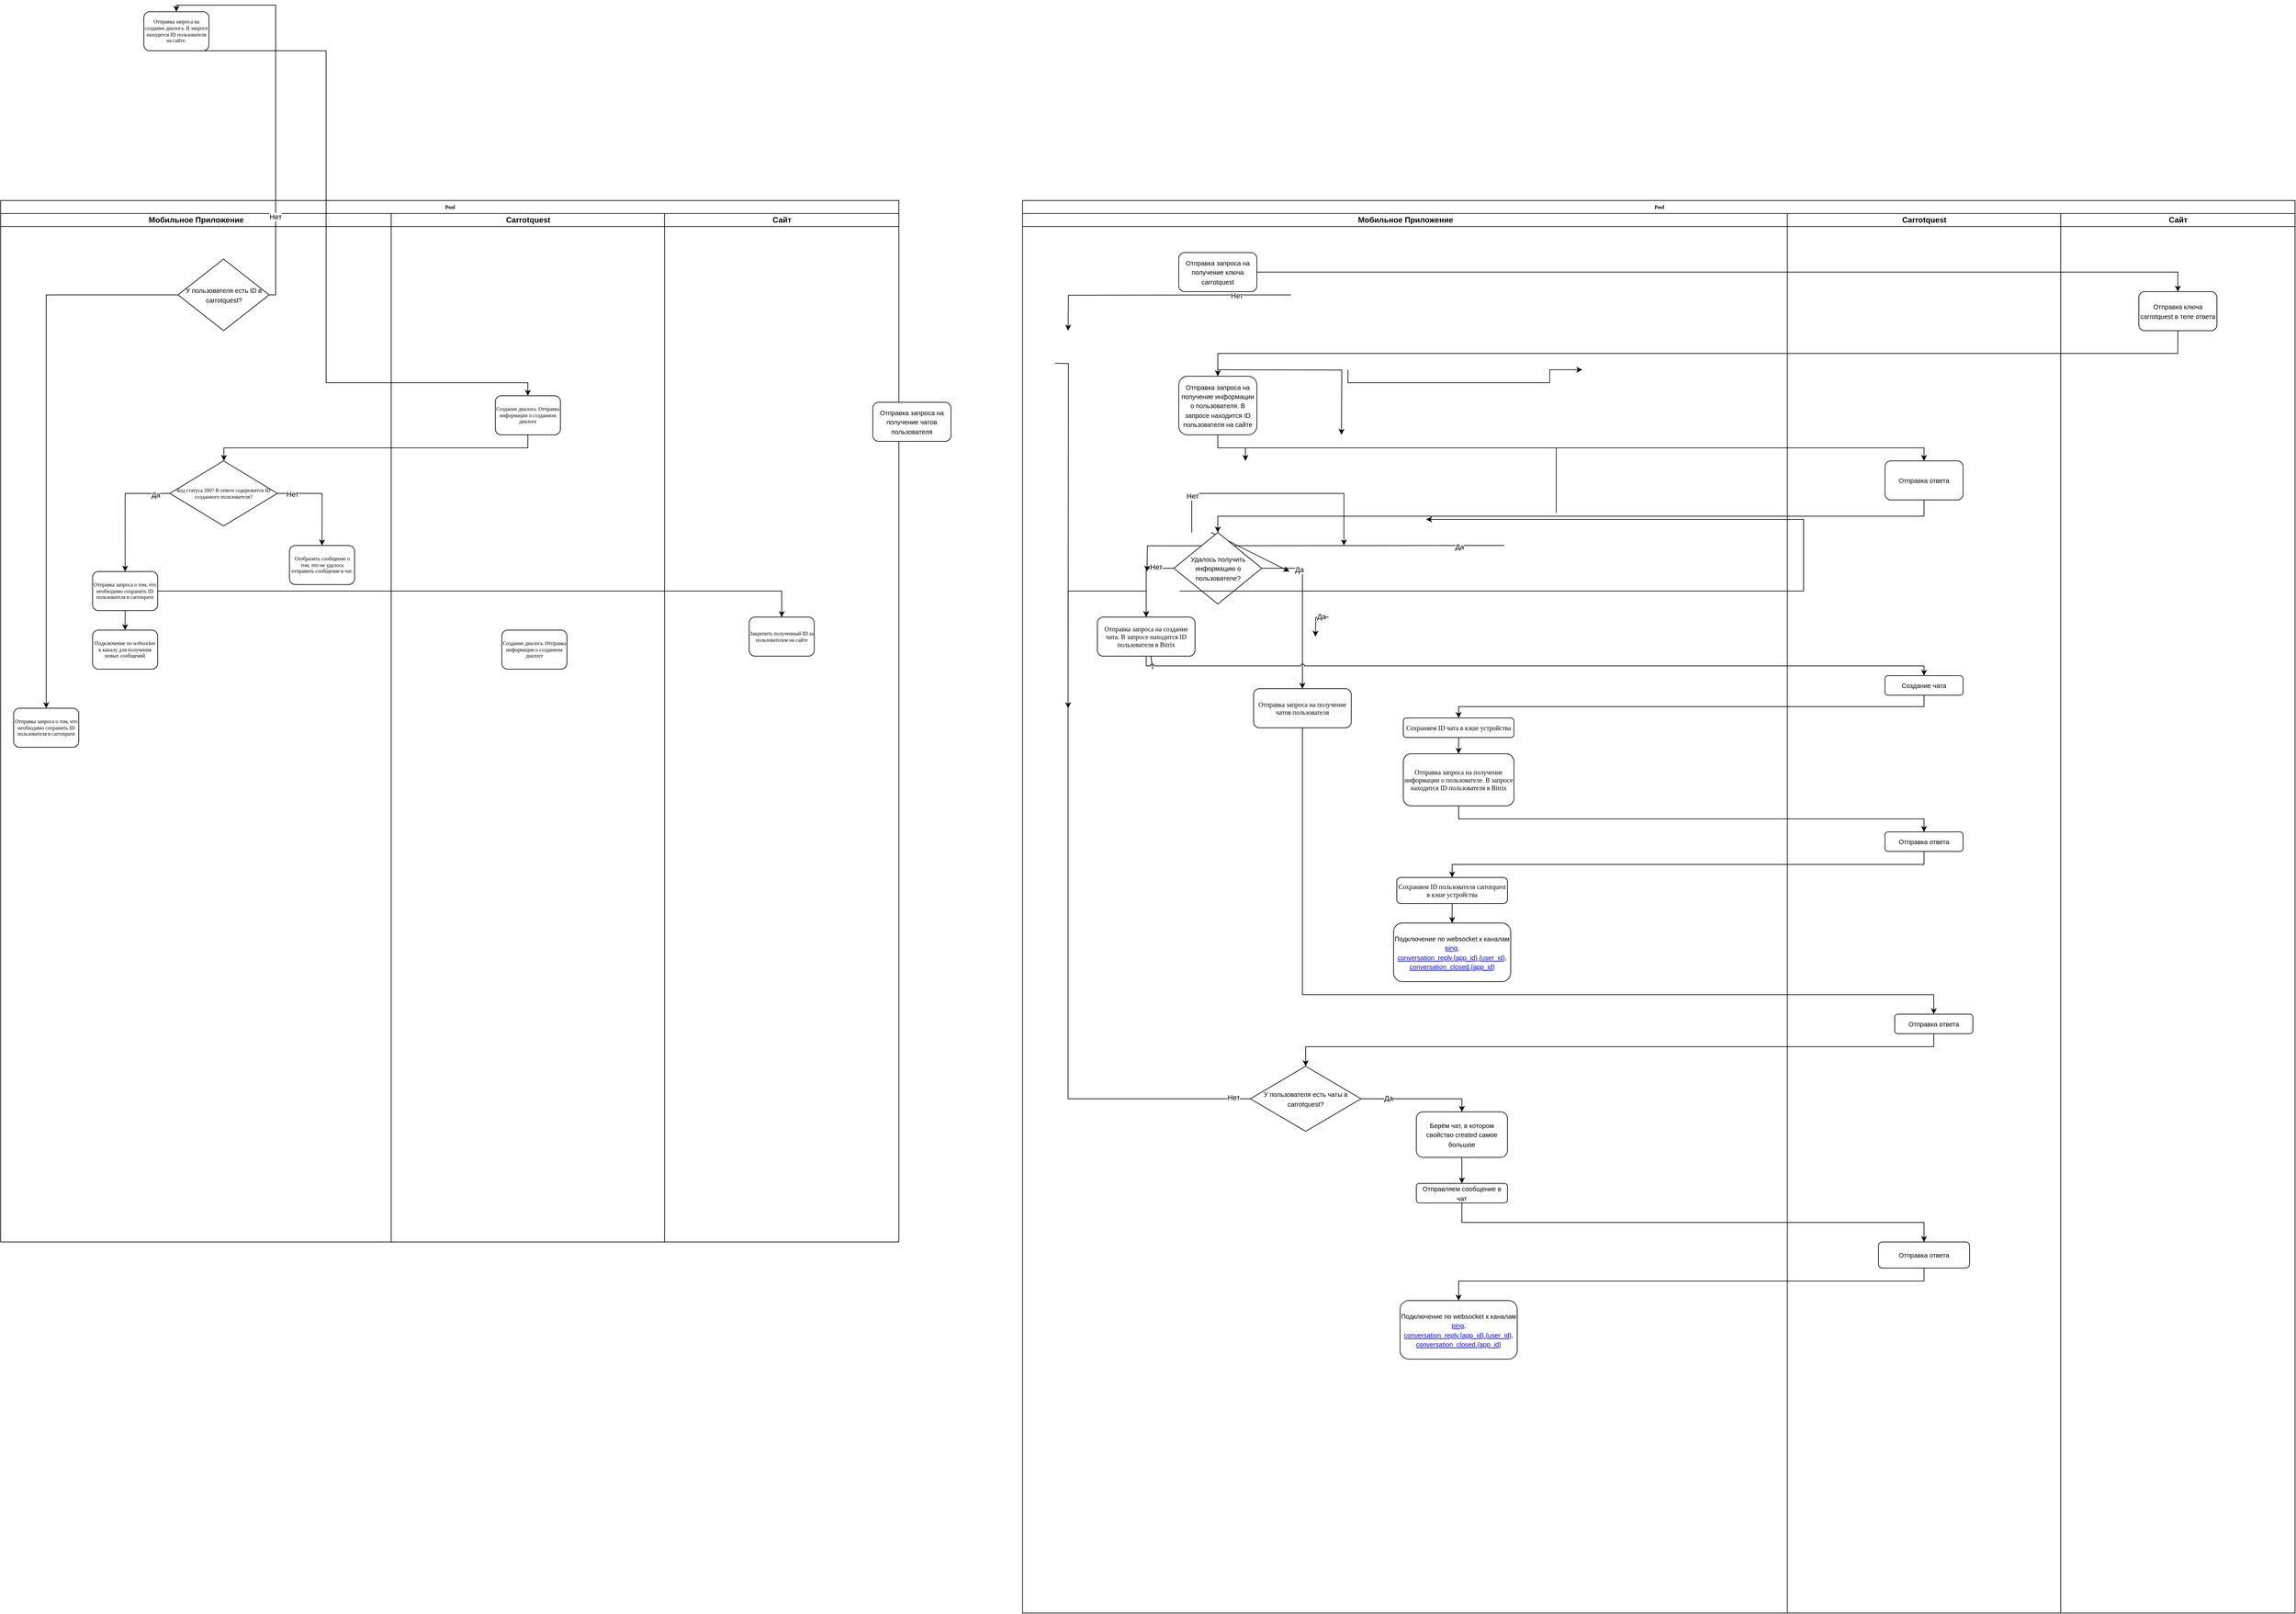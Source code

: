 <mxfile version="23.1.2" type="github">
  <diagram name="Page-1" id="74e2e168-ea6b-b213-b513-2b3c1d86103e">
    <mxGraphModel dx="1509" dy="1683" grid="1" gridSize="10" guides="1" tooltips="1" connect="1" arrows="1" fold="1" page="1" pageScale="1" pageWidth="1100" pageHeight="850" background="none" math="0" shadow="0">
      <root>
        <mxCell id="0" />
        <mxCell id="1" parent="0" />
        <mxCell id="77e6c97f196da883-1" value="Pool" style="swimlane;html=1;childLayout=stackLayout;startSize=20;rounded=0;shadow=0;labelBackgroundColor=none;strokeWidth=1;fontFamily=Verdana;fontSize=8;align=center;" parent="1" vertex="1">
          <mxGeometry x="70" y="40" width="1380" height="1600" as="geometry" />
        </mxCell>
        <mxCell id="77e6c97f196da883-2" value="Мобильное Приложение" style="swimlane;html=1;startSize=20;" parent="77e6c97f196da883-1" vertex="1">
          <mxGeometry y="20" width="600" height="1580" as="geometry" />
        </mxCell>
        <mxCell id="NRH0jWtVndr9vISsza53-18" value="Код статуса 200? В ответе содережится ID созданного пользователя?" style="rhombus;whiteSpace=wrap;html=1;rounded=0;shadow=0;labelBackgroundColor=none;strokeWidth=1;fontFamily=Verdana;fontSize=8;align=center;" vertex="1" parent="77e6c97f196da883-2">
          <mxGeometry x="260" y="380" width="165" height="100" as="geometry" />
        </mxCell>
        <mxCell id="NRH0jWtVndr9vISsza53-17" value="Отобразить сообщение о том, что не удалось отправить сообщение в чат." style="rounded=1;whiteSpace=wrap;html=1;shadow=0;labelBackgroundColor=none;strokeWidth=1;fontFamily=Verdana;fontSize=8;align=center;" vertex="1" parent="77e6c97f196da883-2">
          <mxGeometry x="443.75" y="510" width="100" height="60" as="geometry" />
        </mxCell>
        <mxCell id="NRH0jWtVndr9vISsza53-8" value="" style="endArrow=classic;html=1;rounded=0;entryX=0.5;entryY=0;entryDx=0;entryDy=0;edgeStyle=orthogonalEdgeStyle;exitX=1;exitY=0.5;exitDx=0;exitDy=0;" edge="1" parent="77e6c97f196da883-2" source="NRH0jWtVndr9vISsza53-18" target="NRH0jWtVndr9vISsza53-17">
          <mxGeometry width="50" height="50" relative="1" as="geometry">
            <mxPoint x="260" y="490" as="sourcePoint" />
            <mxPoint x="70" y="460" as="targetPoint" />
            <Array as="points">
              <mxPoint x="494" y="430" />
            </Array>
          </mxGeometry>
        </mxCell>
        <mxCell id="NRH0jWtVndr9vISsza53-20" value="Нет" style="edgeLabel;html=1;align=center;verticalAlign=middle;resizable=0;points=[];" vertex="1" connectable="0" parent="NRH0jWtVndr9vISsza53-8">
          <mxGeometry x="-0.697" y="-1" relative="1" as="geometry">
            <mxPoint as="offset" />
          </mxGeometry>
        </mxCell>
        <mxCell id="NRH0jWtVndr9vISsza53-32" value="Отправка запроса о том, что необходимо сохранить ID пользователя в carrotquest" style="rounded=1;whiteSpace=wrap;html=1;shadow=0;labelBackgroundColor=none;strokeWidth=1;fontFamily=Verdana;fontSize=8;align=center;" vertex="1" parent="77e6c97f196da883-2">
          <mxGeometry x="141.25" y="550" width="100" height="60" as="geometry" />
        </mxCell>
        <mxCell id="NRH0jWtVndr9vISsza53-24" value="" style="endArrow=classic;html=1;rounded=0;exitX=0;exitY=0.5;exitDx=0;exitDy=0;entryX=0.5;entryY=0;entryDx=0;entryDy=0;edgeStyle=orthogonalEdgeStyle;" edge="1" parent="77e6c97f196da883-2" source="NRH0jWtVndr9vISsza53-18" target="NRH0jWtVndr9vISsza53-32">
          <mxGeometry width="50" height="50" relative="1" as="geometry">
            <mxPoint x="740" y="510" as="sourcePoint" />
            <mxPoint x="790" y="460" as="targetPoint" />
          </mxGeometry>
        </mxCell>
        <mxCell id="NRH0jWtVndr9vISsza53-25" value="Да" style="edgeLabel;html=1;align=center;verticalAlign=middle;resizable=0;points=[];" vertex="1" connectable="0" parent="NRH0jWtVndr9vISsza53-24">
          <mxGeometry x="-0.764" y="2" relative="1" as="geometry">
            <mxPoint as="offset" />
          </mxGeometry>
        </mxCell>
        <mxCell id="NRH0jWtVndr9vISsza53-35" value="Подключение по websocket к каналу для получения новых сообщений" style="rounded=1;whiteSpace=wrap;html=1;shadow=0;labelBackgroundColor=none;strokeWidth=1;fontFamily=Verdana;fontSize=8;align=center;" vertex="1" parent="77e6c97f196da883-2">
          <mxGeometry x="141.25" y="640" width="100" height="60" as="geometry" />
        </mxCell>
        <mxCell id="NRH0jWtVndr9vISsza53-36" value="" style="endArrow=classic;html=1;rounded=0;exitX=0.5;exitY=1;exitDx=0;exitDy=0;entryX=0.5;entryY=0;entryDx=0;entryDy=0;" edge="1" parent="77e6c97f196da883-2" source="NRH0jWtVndr9vISsza53-32" target="NRH0jWtVndr9vISsza53-35">
          <mxGeometry width="50" height="50" relative="1" as="geometry">
            <mxPoint x="200" y="700" as="sourcePoint" />
            <mxPoint x="250" y="650" as="targetPoint" />
          </mxGeometry>
        </mxCell>
        <mxCell id="NRH0jWtVndr9vISsza53-38" value="&lt;font style=&quot;font-size: 10px;&quot;&gt;У пользователя есть ID в carrotquest?&lt;/font&gt;" style="rhombus;whiteSpace=wrap;html=1;" vertex="1" parent="77e6c97f196da883-2">
          <mxGeometry x="272.5" y="70" width="140" height="110" as="geometry" />
        </mxCell>
        <mxCell id="NRH0jWtVndr9vISsza53-41" value="Отправка запроса о том, что необходимо сохранить ID пользователя в carrotquest" style="rounded=1;whiteSpace=wrap;html=1;shadow=0;labelBackgroundColor=none;strokeWidth=1;fontFamily=Verdana;fontSize=8;align=center;" vertex="1" parent="77e6c97f196da883-2">
          <mxGeometry x="20" y="760" width="100" height="60" as="geometry" />
        </mxCell>
        <mxCell id="NRH0jWtVndr9vISsza53-42" value="" style="endArrow=classic;html=1;rounded=0;exitX=0;exitY=0.5;exitDx=0;exitDy=0;entryX=0.5;entryY=0;entryDx=0;entryDy=0;edgeStyle=orthogonalEdgeStyle;" edge="1" parent="77e6c97f196da883-2" source="NRH0jWtVndr9vISsza53-38" target="NRH0jWtVndr9vISsza53-41">
          <mxGeometry width="50" height="50" relative="1" as="geometry">
            <mxPoint x="50" y="230" as="sourcePoint" />
            <mxPoint x="100" y="180" as="targetPoint" />
          </mxGeometry>
        </mxCell>
        <mxCell id="NRH0jWtVndr9vISsza53-19" value="" style="endArrow=classic;html=1;rounded=0;exitX=0.5;exitY=1;exitDx=0;exitDy=0;entryX=0.5;entryY=0;entryDx=0;entryDy=0;edgeStyle=orthogonalEdgeStyle;" edge="1" parent="77e6c97f196da883-1" source="77e6c97f196da883-12" target="NRH0jWtVndr9vISsza53-18">
          <mxGeometry width="50" height="50" relative="1" as="geometry">
            <mxPoint x="820" y="480" as="sourcePoint" />
            <mxPoint x="870" y="430" as="targetPoint" />
            <Array as="points">
              <mxPoint x="810" y="380" />
              <mxPoint x="343" y="380" />
              <mxPoint x="343" y="400" />
            </Array>
          </mxGeometry>
        </mxCell>
        <mxCell id="77e6c97f196da883-4" value="Carrotquest" style="swimlane;html=1;startSize=20;" parent="77e6c97f196da883-1" vertex="1">
          <mxGeometry x="600" y="20" width="420" height="1580" as="geometry" />
        </mxCell>
        <mxCell id="77e6c97f196da883-12" value="Создание диалога. Отправка информации о созданном диалоге" style="rounded=1;whiteSpace=wrap;html=1;shadow=0;labelBackgroundColor=none;strokeWidth=1;fontFamily=Verdana;fontSize=8;align=center;" parent="77e6c97f196da883-4" vertex="1">
          <mxGeometry x="160" y="280" width="100" height="60" as="geometry" />
        </mxCell>
        <mxCell id="NRH0jWtVndr9vISsza53-37" value="Создание диалога. Отправка информации о созданном диалоге" style="rounded=1;whiteSpace=wrap;html=1;shadow=0;labelBackgroundColor=none;strokeWidth=1;fontFamily=Verdana;fontSize=8;align=center;" vertex="1" parent="77e6c97f196da883-4">
          <mxGeometry x="170" y="640" width="100" height="60" as="geometry" />
        </mxCell>
        <mxCell id="NRH0jWtVndr9vISsza53-34" value="" style="endArrow=classic;html=1;rounded=0;exitX=1;exitY=0.5;exitDx=0;exitDy=0;entryX=0.5;entryY=0;entryDx=0;entryDy=0;edgeStyle=orthogonalEdgeStyle;" edge="1" parent="77e6c97f196da883-1" source="NRH0jWtVndr9vISsza53-32" target="NRH0jWtVndr9vISsza53-23">
          <mxGeometry width="50" height="50" relative="1" as="geometry">
            <mxPoint x="570" y="540" as="sourcePoint" />
            <mxPoint x="620" y="490" as="targetPoint" />
            <Array as="points">
              <mxPoint x="1200" y="600" />
            </Array>
          </mxGeometry>
        </mxCell>
        <mxCell id="77e6c97f196da883-3" value="Сайт" style="swimlane;html=1;startSize=20;" parent="77e6c97f196da883-1" vertex="1">
          <mxGeometry x="1020" y="20" width="360" height="1580" as="geometry" />
        </mxCell>
        <mxCell id="NRH0jWtVndr9vISsza53-23" value="Закрепить полученный ID за пользователем на сайте" style="rounded=1;whiteSpace=wrap;html=1;shadow=0;labelBackgroundColor=none;strokeWidth=1;fontFamily=Verdana;fontSize=8;align=center;" vertex="1" parent="77e6c97f196da883-3">
          <mxGeometry x="130" y="620" width="100" height="60" as="geometry" />
        </mxCell>
        <mxCell id="NRH0jWtVndr9vISsza53-43" value="Pool" style="swimlane;html=1;childLayout=stackLayout;startSize=20;rounded=0;shadow=0;labelBackgroundColor=none;strokeWidth=1;fontFamily=Verdana;fontSize=8;align=center;" vertex="1" parent="1">
          <mxGeometry x="1640" y="40" width="1955" height="2170" as="geometry" />
        </mxCell>
        <mxCell id="NRH0jWtVndr9vISsza53-60" value="" style="endArrow=classic;html=1;rounded=0;exitX=0.5;exitY=1;exitDx=0;exitDy=0;entryX=0.5;entryY=0;entryDx=0;entryDy=0;edgeStyle=orthogonalEdgeStyle;" edge="1" parent="NRH0jWtVndr9vISsza53-43" target="NRH0jWtVndr9vISsza53-63">
          <mxGeometry width="50" height="50" relative="1" as="geometry">
            <mxPoint x="500" y="260" as="sourcePoint" />
            <mxPoint x="860" y="260" as="targetPoint" />
            <Array as="points">
              <mxPoint x="500" y="280" />
              <mxPoint x="810" y="280" />
            </Array>
          </mxGeometry>
        </mxCell>
        <mxCell id="NRH0jWtVndr9vISsza53-61" value="" style="endArrow=classic;html=1;rounded=0;exitX=0.5;exitY=1;exitDx=0;exitDy=0;entryX=0.5;entryY=0;entryDx=0;entryDy=0;edgeStyle=orthogonalEdgeStyle;" edge="1" parent="NRH0jWtVndr9vISsza53-43" source="NRH0jWtVndr9vISsza53-63">
          <mxGeometry width="50" height="50" relative="1" as="geometry">
            <mxPoint x="820" y="480" as="sourcePoint" />
            <mxPoint x="342.5" y="400" as="targetPoint" />
            <Array as="points">
              <mxPoint x="810" y="380" />
              <mxPoint x="343" y="380" />
              <mxPoint x="343" y="400" />
            </Array>
          </mxGeometry>
        </mxCell>
        <mxCell id="NRH0jWtVndr9vISsza53-44" value="Мобильное Приложение" style="swimlane;html=1;startSize=20;" vertex="1" parent="NRH0jWtVndr9vISsza53-43">
          <mxGeometry y="20" width="1175" height="2150" as="geometry" />
        </mxCell>
        <mxCell id="NRH0jWtVndr9vISsza53-47" value="" style="endArrow=classic;html=1;rounded=0;entryX=0.5;entryY=0;entryDx=0;entryDy=0;edgeStyle=orthogonalEdgeStyle;exitX=1;exitY=0.5;exitDx=0;exitDy=0;" edge="1" parent="NRH0jWtVndr9vISsza53-44" source="NRH0jWtVndr9vISsza53-45">
          <mxGeometry width="50" height="50" relative="1" as="geometry">
            <mxPoint x="260" y="490" as="sourcePoint" />
            <mxPoint x="493.75" y="510" as="targetPoint" />
            <Array as="points">
              <mxPoint x="494" y="430" />
            </Array>
          </mxGeometry>
        </mxCell>
        <mxCell id="NRH0jWtVndr9vISsza53-48" value="Нет" style="edgeLabel;html=1;align=center;verticalAlign=middle;resizable=0;points=[];" vertex="1" connectable="0" parent="NRH0jWtVndr9vISsza53-47">
          <mxGeometry x="-0.697" y="-1" relative="1" as="geometry">
            <mxPoint as="offset" />
          </mxGeometry>
        </mxCell>
        <mxCell id="NRH0jWtVndr9vISsza53-50" value="" style="endArrow=classic;html=1;rounded=0;exitX=0;exitY=0.5;exitDx=0;exitDy=0;entryX=0.5;entryY=0;entryDx=0;entryDy=0;edgeStyle=orthogonalEdgeStyle;" edge="1" parent="NRH0jWtVndr9vISsza53-44" source="NRH0jWtVndr9vISsza53-45">
          <mxGeometry width="50" height="50" relative="1" as="geometry">
            <mxPoint x="740" y="510" as="sourcePoint" />
            <mxPoint x="191.25" y="550" as="targetPoint" />
          </mxGeometry>
        </mxCell>
        <mxCell id="NRH0jWtVndr9vISsza53-51" value="Да" style="edgeLabel;html=1;align=center;verticalAlign=middle;resizable=0;points=[];" vertex="1" connectable="0" parent="NRH0jWtVndr9vISsza53-50">
          <mxGeometry x="-0.764" y="2" relative="1" as="geometry">
            <mxPoint as="offset" />
          </mxGeometry>
        </mxCell>
        <mxCell id="NRH0jWtVndr9vISsza53-53" value="" style="endArrow=classic;html=1;rounded=0;exitX=0.5;exitY=1;exitDx=0;exitDy=0;entryX=0.5;entryY=0;entryDx=0;entryDy=0;" edge="1" parent="NRH0jWtVndr9vISsza53-44" source="NRH0jWtVndr9vISsza53-49">
          <mxGeometry width="50" height="50" relative="1" as="geometry">
            <mxPoint x="200" y="700" as="sourcePoint" />
            <mxPoint x="191.25" y="640" as="targetPoint" />
          </mxGeometry>
        </mxCell>
        <mxCell id="NRH0jWtVndr9vISsza53-55" value="" style="endArrow=classic;html=1;rounded=0;exitX=1;exitY=0.5;exitDx=0;exitDy=0;entryX=0.5;entryY=0;entryDx=0;entryDy=0;edgeStyle=orthogonalEdgeStyle;" edge="1" parent="NRH0jWtVndr9vISsza53-44" target="NRH0jWtVndr9vISsza53-57">
          <mxGeometry width="50" height="50" relative="1" as="geometry">
            <mxPoint x="412.5" y="125" as="sourcePoint" />
            <mxPoint x="70" y="180" as="targetPoint" />
          </mxGeometry>
        </mxCell>
        <mxCell id="NRH0jWtVndr9vISsza53-56" value="Нет" style="edgeLabel;html=1;align=center;verticalAlign=middle;resizable=0;points=[];" vertex="1" connectable="0" parent="NRH0jWtVndr9vISsza53-55">
          <mxGeometry x="-0.579" y="1" relative="1" as="geometry">
            <mxPoint as="offset" />
          </mxGeometry>
        </mxCell>
        <mxCell id="NRH0jWtVndr9vISsza53-59" value="" style="endArrow=classic;html=1;rounded=0;exitX=0;exitY=0.5;exitDx=0;exitDy=0;entryX=0.5;entryY=0;entryDx=0;entryDy=0;edgeStyle=orthogonalEdgeStyle;" edge="1" parent="NRH0jWtVndr9vISsza53-44" source="NRH0jWtVndr9vISsza53-54">
          <mxGeometry width="50" height="50" relative="1" as="geometry">
            <mxPoint x="50" y="230" as="sourcePoint" />
            <mxPoint x="70" y="760" as="targetPoint" />
          </mxGeometry>
        </mxCell>
        <mxCell id="NRH0jWtVndr9vISsza53-68" value="&lt;font style=&quot;font-size: 10px;&quot;&gt;Отправка запроса на получение ключа carrotquest&lt;/font&gt;" style="rounded=1;whiteSpace=wrap;html=1;" vertex="1" parent="NRH0jWtVndr9vISsza53-44">
          <mxGeometry x="240" y="60" width="120" height="60" as="geometry" />
        </mxCell>
        <mxCell id="NRH0jWtVndr9vISsza53-83" value="" style="endArrow=classic;html=1;rounded=0;exitX=0.5;exitY=1;exitDx=0;exitDy=0;entryX=0.5;entryY=0;entryDx=0;entryDy=0;" edge="1" parent="NRH0jWtVndr9vISsza53-44" target="NRH0jWtVndr9vISsza53-82">
          <mxGeometry width="50" height="50" relative="1" as="geometry">
            <mxPoint x="290" y="490" as="sourcePoint" />
            <mxPoint x="410" y="550" as="targetPoint" />
          </mxGeometry>
        </mxCell>
        <mxCell id="NRH0jWtVndr9vISsza53-84" value="" style="endArrow=classic;html=1;rounded=0;exitX=1;exitY=0.5;exitDx=0;exitDy=0;entryX=0.5;entryY=0;entryDx=0;entryDy=0;edgeStyle=orthogonalEdgeStyle;" edge="1" parent="NRH0jWtVndr9vISsza53-44" source="NRH0jWtVndr9vISsza53-82">
          <mxGeometry width="50" height="50" relative="1" as="geometry">
            <mxPoint x="470" y="620" as="sourcePoint" />
            <mxPoint x="450" y="650" as="targetPoint" />
          </mxGeometry>
        </mxCell>
        <mxCell id="NRH0jWtVndr9vISsza53-85" value="Да" style="edgeLabel;html=1;align=center;verticalAlign=middle;resizable=0;points=[];" vertex="1" connectable="0" parent="NRH0jWtVndr9vISsza53-84">
          <mxGeometry x="-0.557" y="-2" relative="1" as="geometry">
            <mxPoint as="offset" />
          </mxGeometry>
        </mxCell>
        <mxCell id="NRH0jWtVndr9vISsza53-92" value="&lt;font style=&quot;font-size: 10px;&quot;&gt;Отправка запроса на получение информации о пользователя. В запросе находится ID пользователя на сайте&lt;/font&gt;" style="rounded=1;whiteSpace=wrap;html=1;" vertex="1" parent="NRH0jWtVndr9vISsza53-44">
          <mxGeometry x="240" y="250" width="120" height="90" as="geometry" />
        </mxCell>
        <mxCell id="NRH0jWtVndr9vISsza53-95" value="&lt;font style=&quot;font-size: 10px;&quot;&gt;Удалось получить информацию о пользователе?&lt;/font&gt;" style="rhombus;whiteSpace=wrap;html=1;" vertex="1" parent="NRH0jWtVndr9vISsza53-44">
          <mxGeometry x="232.5" y="490" width="135" height="110" as="geometry" />
        </mxCell>
        <mxCell id="NRH0jWtVndr9vISsza53-96" value="&lt;font style=&quot;font-size: 10px;&quot;&gt;Отправка запроса на создание чата. В запросе находится ID пользователя в Bitrix&lt;/font&gt;" style="rounded=1;whiteSpace=wrap;html=1;shadow=0;labelBackgroundColor=none;strokeWidth=1;fontFamily=Verdana;fontSize=8;align=center;" vertex="1" parent="NRH0jWtVndr9vISsza53-44">
          <mxGeometry x="115" y="620" width="150" height="60" as="geometry" />
        </mxCell>
        <mxCell id="NRH0jWtVndr9vISsza53-97" value="" style="endArrow=classic;html=1;rounded=0;exitX=1;exitY=0.5;exitDx=0;exitDy=0;edgeStyle=orthogonalEdgeStyle;entryX=0.5;entryY=0;entryDx=0;entryDy=0;" edge="1" parent="NRH0jWtVndr9vISsza53-44" source="NRH0jWtVndr9vISsza53-95" target="NRH0jWtVndr9vISsza53-112">
          <mxGeometry width="50" height="50" relative="1" as="geometry">
            <mxPoint x="480" y="580" as="sourcePoint" />
            <mxPoint x="400" y="620" as="targetPoint" />
            <Array as="points">
              <mxPoint x="430" y="545" />
            </Array>
          </mxGeometry>
        </mxCell>
        <mxCell id="NRH0jWtVndr9vISsza53-98" value="Да" style="edgeLabel;html=1;align=center;verticalAlign=middle;resizable=0;points=[];" vertex="1" connectable="0" parent="NRH0jWtVndr9vISsza53-97">
          <mxGeometry x="-0.535" y="-2" relative="1" as="geometry">
            <mxPoint as="offset" />
          </mxGeometry>
        </mxCell>
        <mxCell id="NRH0jWtVndr9vISsza53-100" value="" style="endArrow=classic;html=1;rounded=0;exitX=0;exitY=0.5;exitDx=0;exitDy=0;entryX=0.5;entryY=0;entryDx=0;entryDy=0;edgeStyle=orthogonalEdgeStyle;" edge="1" parent="NRH0jWtVndr9vISsza53-44" source="NRH0jWtVndr9vISsza53-95" target="NRH0jWtVndr9vISsza53-96">
          <mxGeometry width="50" height="50" relative="1" as="geometry">
            <mxPoint x="378" y="525" as="sourcePoint" />
            <mxPoint x="120" y="600" as="targetPoint" />
          </mxGeometry>
        </mxCell>
        <mxCell id="NRH0jWtVndr9vISsza53-101" value="Нет" style="edgeLabel;html=1;align=center;verticalAlign=middle;resizable=0;points=[];" vertex="1" connectable="0" parent="NRH0jWtVndr9vISsza53-100">
          <mxGeometry x="-0.535" y="-2" relative="1" as="geometry">
            <mxPoint as="offset" />
          </mxGeometry>
        </mxCell>
        <mxCell id="NRH0jWtVndr9vISsza53-108" value="&lt;font style=&quot;font-size: 10px;&quot;&gt;Отправка запроса на получение информации о пользователе. В запросе находится ID пользователя в Bitrix&lt;/font&gt;" style="rounded=1;whiteSpace=wrap;html=1;shadow=0;labelBackgroundColor=none;strokeWidth=1;fontFamily=Verdana;fontSize=8;align=center;" vertex="1" parent="NRH0jWtVndr9vISsza53-44">
          <mxGeometry x="585" y="830" width="170" height="80" as="geometry" />
        </mxCell>
        <mxCell id="NRH0jWtVndr9vISsza53-112" value="&lt;font style=&quot;font-size: 10px;&quot;&gt;Отправка запроса на получение чатов пользователя&lt;/font&gt;" style="rounded=1;whiteSpace=wrap;html=1;shadow=0;labelBackgroundColor=none;strokeWidth=1;fontFamily=Verdana;fontSize=8;align=center;" vertex="1" parent="NRH0jWtVndr9vISsza53-44">
          <mxGeometry x="355" y="730" width="150" height="60" as="geometry" />
        </mxCell>
        <mxCell id="NRH0jWtVndr9vISsza53-40" value="Отправка запроса на создание диалога. В запросе находится ID пользователя на сайте." style="rounded=1;whiteSpace=wrap;html=1;shadow=0;labelBackgroundColor=none;strokeWidth=1;fontFamily=Verdana;fontSize=8;align=center;" vertex="1" parent="NRH0jWtVndr9vISsza53-44">
          <mxGeometry x="-1350" y="-310" width="100" height="60" as="geometry" />
        </mxCell>
        <mxCell id="NRH0jWtVndr9vISsza53-116" value="&lt;font style=&quot;font-size: 10px;&quot;&gt;Сохраняем ID пользователя carrotquest в кэше устройства&lt;/font&gt;" style="rounded=1;whiteSpace=wrap;html=1;shadow=0;labelBackgroundColor=none;strokeWidth=1;fontFamily=Verdana;fontSize=8;align=center;" vertex="1" parent="NRH0jWtVndr9vISsza53-44">
          <mxGeometry x="575" y="1020" width="170" height="40" as="geometry" />
        </mxCell>
        <mxCell id="NRH0jWtVndr9vISsza53-121" value="" style="endArrow=classic;html=1;rounded=0;exitX=0;exitY=0.5;exitDx=0;exitDy=0;entryX=0.5;entryY=0;entryDx=0;entryDy=0;edgeStyle=orthogonalEdgeStyle;" edge="1" parent="NRH0jWtVndr9vISsza53-44" source="NRH0jWtVndr9vISsza53-88" target="NRH0jWtVndr9vISsza53-96">
          <mxGeometry width="50" height="50" relative="1" as="geometry">
            <mxPoint x="100" y="1250" as="sourcePoint" />
            <mxPoint x="150" y="1200" as="targetPoint" />
            <Array as="points">
              <mxPoint x="70" y="1360" />
              <mxPoint x="70" y="580" />
              <mxPoint x="190" y="580" />
            </Array>
          </mxGeometry>
        </mxCell>
        <mxCell id="NRH0jWtVndr9vISsza53-123" value="Нет" style="edgeLabel;html=1;align=center;verticalAlign=middle;resizable=0;points=[];" vertex="1" connectable="0" parent="NRH0jWtVndr9vISsza53-121">
          <mxGeometry x="-0.957" y="-2" relative="1" as="geometry">
            <mxPoint as="offset" />
          </mxGeometry>
        </mxCell>
        <mxCell id="NRH0jWtVndr9vISsza53-125" value="" style="endArrow=classic;html=1;rounded=0;exitX=1;exitY=0.5;exitDx=0;exitDy=0;entryX=0.5;entryY=0;entryDx=0;entryDy=0;edgeStyle=orthogonalEdgeStyle;" edge="1" parent="NRH0jWtVndr9vISsza53-44" source="NRH0jWtVndr9vISsza53-88" target="NRH0jWtVndr9vISsza53-124">
          <mxGeometry width="50" height="50" relative="1" as="geometry">
            <mxPoint x="670" y="1210" as="sourcePoint" />
            <mxPoint x="720" y="1160" as="targetPoint" />
          </mxGeometry>
        </mxCell>
        <mxCell id="NRH0jWtVndr9vISsza53-138" value="Да" style="edgeLabel;html=1;align=center;verticalAlign=middle;resizable=0;points=[];" vertex="1" connectable="0" parent="NRH0jWtVndr9vISsza53-125">
          <mxGeometry x="-0.525" y="1" relative="1" as="geometry">
            <mxPoint as="offset" />
          </mxGeometry>
        </mxCell>
        <mxCell id="NRH0jWtVndr9vISsza53-128" value="" style="endArrow=classic;html=1;rounded=0;exitX=0.5;exitY=1;exitDx=0;exitDy=0;entryX=0.5;entryY=0;entryDx=0;entryDy=0;" edge="1" parent="NRH0jWtVndr9vISsza53-44" source="NRH0jWtVndr9vISsza53-124" target="NRH0jWtVndr9vISsza53-127">
          <mxGeometry width="50" height="50" relative="1" as="geometry">
            <mxPoint x="470" y="1400" as="sourcePoint" />
            <mxPoint x="520" y="1350" as="targetPoint" />
          </mxGeometry>
        </mxCell>
        <mxCell id="NRH0jWtVndr9vISsza53-133" value="&lt;font style=&quot;font-size: 10px;&quot;&gt;Сохраняем ID чата в кэше устройства&lt;/font&gt;" style="rounded=1;whiteSpace=wrap;html=1;shadow=0;labelBackgroundColor=none;strokeWidth=1;fontFamily=Verdana;fontSize=8;align=center;" vertex="1" parent="NRH0jWtVndr9vISsza53-44">
          <mxGeometry x="585" y="775" width="170" height="30" as="geometry" />
        </mxCell>
        <mxCell id="NRH0jWtVndr9vISsza53-134" value="" style="endArrow=classic;html=1;rounded=0;exitX=0.5;exitY=1;exitDx=0;exitDy=0;entryX=0.5;entryY=0;entryDx=0;entryDy=0;" edge="1" parent="NRH0jWtVndr9vISsza53-44" source="NRH0jWtVndr9vISsza53-133" target="NRH0jWtVndr9vISsza53-108">
          <mxGeometry width="50" height="50" relative="1" as="geometry">
            <mxPoint x="740" y="870" as="sourcePoint" />
            <mxPoint x="790" y="820" as="targetPoint" />
          </mxGeometry>
        </mxCell>
        <mxCell id="NRH0jWtVndr9vISsza53-127" value="&lt;font style=&quot;font-size: 10px;&quot;&gt;Отправляем сообщение в чат&lt;/font&gt;" style="rounded=1;whiteSpace=wrap;html=1;" vertex="1" parent="NRH0jWtVndr9vISsza53-44">
          <mxGeometry x="605" y="1490" width="140" height="30" as="geometry" />
        </mxCell>
        <mxCell id="NRH0jWtVndr9vISsza53-124" value="&lt;font style=&quot;font-size: 10px;&quot;&gt;Берём чат, в котором свойство created самое большое&lt;/font&gt;" style="rounded=1;whiteSpace=wrap;html=1;" vertex="1" parent="NRH0jWtVndr9vISsza53-44">
          <mxGeometry x="605" y="1380" width="140" height="70" as="geometry" />
        </mxCell>
        <mxCell id="NRH0jWtVndr9vISsza53-88" value="&lt;font style=&quot;font-size: 10px;&quot;&gt;У пользователя есть чаты в carrotquest?&lt;/font&gt;" style="rhombus;whiteSpace=wrap;html=1;" vertex="1" parent="NRH0jWtVndr9vISsza53-44">
          <mxGeometry x="350" y="1310" width="170" height="100" as="geometry" />
        </mxCell>
        <mxCell id="NRH0jWtVndr9vISsza53-86" value="&lt;font style=&quot;font-size: 10px;&quot;&gt;Подключение по websocket к каналам&lt;br&gt;&lt;a style=&quot;box-sizing: border-box; outline: 0px; text-align: start;&quot; href=&quot;https://developers.carrotquest.io/rts/channels/ping&quot;&gt;ping&lt;/a&gt;,&lt;br&gt;&lt;a style=&quot;box-sizing: border-box; outline: 0px; text-align: start;&quot; href=&quot;https://developers.carrotquest.io/rts/channels/conversation_reply_user&quot;&gt;conversation_reply.{app_id}.{user_id}&lt;/a&gt;,&lt;br&gt;&lt;a style=&quot;box-sizing: border-box; text-align: start;&quot; href=&quot;https://developers.carrotquest.io/rts/channels/conversation_closed&quot;&gt;conversation_closed.{app_id}&lt;/a&gt;&lt;/font&gt;&lt;span style=&quot;font-size: 10px;&quot;&gt;&lt;br&gt;&lt;/span&gt;" style="rounded=1;whiteSpace=wrap;html=1;" vertex="1" parent="NRH0jWtVndr9vISsza53-44">
          <mxGeometry x="570" y="1090" width="180" height="90" as="geometry" />
        </mxCell>
        <mxCell id="NRH0jWtVndr9vISsza53-135" value="" style="endArrow=classic;html=1;rounded=0;exitX=0.5;exitY=1;exitDx=0;exitDy=0;entryX=0.5;entryY=0;entryDx=0;entryDy=0;" edge="1" parent="NRH0jWtVndr9vISsza53-44" source="NRH0jWtVndr9vISsza53-116" target="NRH0jWtVndr9vISsza53-86">
          <mxGeometry width="50" height="50" relative="1" as="geometry">
            <mxPoint x="860" y="1110" as="sourcePoint" />
            <mxPoint x="910" y="1060" as="targetPoint" />
          </mxGeometry>
        </mxCell>
        <mxCell id="NRH0jWtVndr9vISsza53-136" value="&lt;font style=&quot;font-size: 10px;&quot;&gt;Подключение по websocket к каналам&lt;br&gt;&lt;a href=&quot;https://developers.carrotquest.io/rts/channels/ping&quot; style=&quot;box-sizing: border-box; outline: 0px; text-align: start;&quot;&gt;ping&lt;/a&gt;,&lt;br&gt;&lt;a href=&quot;https://developers.carrotquest.io/rts/channels/conversation_reply_user&quot; style=&quot;box-sizing: border-box; outline: 0px; text-align: start;&quot;&gt;conversation_reply.{app_id}.{user_id}&lt;/a&gt;,&lt;br&gt;&lt;a href=&quot;https://developers.carrotquest.io/rts/channels/conversation_closed&quot; style=&quot;box-sizing: border-box; text-align: start;&quot;&gt;conversation_closed.{app_id}&lt;/a&gt;&lt;/font&gt;&lt;span style=&quot;font-size: 10px;&quot;&gt;&lt;br&gt;&lt;/span&gt;" style="rounded=1;whiteSpace=wrap;html=1;" vertex="1" parent="NRH0jWtVndr9vISsza53-44">
          <mxGeometry x="580" y="1670" width="180" height="90" as="geometry" />
        </mxCell>
        <mxCell id="NRH0jWtVndr9vISsza53-62" value="Carrotquest" style="swimlane;html=1;startSize=20;" vertex="1" parent="NRH0jWtVndr9vISsza53-43">
          <mxGeometry x="1175" y="20" width="420" height="2150" as="geometry" />
        </mxCell>
        <mxCell id="NRH0jWtVndr9vISsza53-93" value="&lt;font style=&quot;font-size: 10px;&quot;&gt;Отправка ответа&lt;/font&gt;" style="rounded=1;whiteSpace=wrap;html=1;" vertex="1" parent="NRH0jWtVndr9vISsza53-62">
          <mxGeometry x="150" y="380" width="120" height="60" as="geometry" />
        </mxCell>
        <mxCell id="NRH0jWtVndr9vISsza53-91" value="&lt;font style=&quot;font-size: 10px;&quot;&gt;Создание чата&lt;/font&gt;" style="rounded=1;whiteSpace=wrap;html=1;" vertex="1" parent="NRH0jWtVndr9vISsza53-62">
          <mxGeometry x="150" y="710" width="120" height="30" as="geometry" />
        </mxCell>
        <mxCell id="NRH0jWtVndr9vISsza53-110" value="&lt;font style=&quot;font-size: 10px;&quot;&gt;Отправка ответа&lt;/font&gt;" style="rounded=1;whiteSpace=wrap;html=1;" vertex="1" parent="NRH0jWtVndr9vISsza53-62">
          <mxGeometry x="150" y="950" width="120" height="30" as="geometry" />
        </mxCell>
        <mxCell id="NRH0jWtVndr9vISsza53-118" value="&lt;font style=&quot;font-size: 10px;&quot;&gt;Отправка ответа&lt;/font&gt;" style="rounded=1;whiteSpace=wrap;html=1;" vertex="1" parent="NRH0jWtVndr9vISsza53-62">
          <mxGeometry x="165" y="1230" width="120" height="30" as="geometry" />
        </mxCell>
        <mxCell id="NRH0jWtVndr9vISsza53-129" value="&lt;font style=&quot;font-size: 10px;&quot;&gt;Отправка ответа&lt;/font&gt;" style="rounded=1;whiteSpace=wrap;html=1;" vertex="1" parent="NRH0jWtVndr9vISsza53-62">
          <mxGeometry x="140" y="1580" width="140" height="40" as="geometry" />
        </mxCell>
        <mxCell id="NRH0jWtVndr9vISsza53-65" value="" style="endArrow=classic;html=1;rounded=0;exitX=1;exitY=0.5;exitDx=0;exitDy=0;entryX=0.5;entryY=0;entryDx=0;entryDy=0;edgeStyle=orthogonalEdgeStyle;" edge="1" parent="NRH0jWtVndr9vISsza53-43" target="NRH0jWtVndr9vISsza53-67">
          <mxGeometry width="50" height="50" relative="1" as="geometry">
            <mxPoint x="241.25" y="600" as="sourcePoint" />
            <mxPoint x="620" y="490" as="targetPoint" />
            <Array as="points">
              <mxPoint x="1200" y="600" />
            </Array>
          </mxGeometry>
        </mxCell>
        <mxCell id="NRH0jWtVndr9vISsza53-66" value="Сайт" style="swimlane;html=1;startSize=20;" vertex="1" parent="NRH0jWtVndr9vISsza53-43">
          <mxGeometry x="1595" y="20" width="360" height="2150" as="geometry" />
        </mxCell>
        <mxCell id="NRH0jWtVndr9vISsza53-70" value="&lt;span style=&quot;font-size: 10px;&quot;&gt;Отправка ключа carrotquest в теле ответа&lt;/span&gt;" style="rounded=1;whiteSpace=wrap;html=1;" vertex="1" parent="NRH0jWtVndr9vISsza53-66">
          <mxGeometry x="120" y="120" width="120" height="60" as="geometry" />
        </mxCell>
        <mxCell id="NRH0jWtVndr9vISsza53-71" value="" style="endArrow=classic;html=1;rounded=0;exitX=1;exitY=0.5;exitDx=0;exitDy=0;entryX=0.5;entryY=0;entryDx=0;entryDy=0;edgeStyle=orthogonalEdgeStyle;" edge="1" parent="NRH0jWtVndr9vISsza53-43" source="NRH0jWtVndr9vISsza53-68" target="NRH0jWtVndr9vISsza53-70">
          <mxGeometry width="50" height="50" relative="1" as="geometry">
            <mxPoint x="500" y="240" as="sourcePoint" />
            <mxPoint x="550" y="190" as="targetPoint" />
          </mxGeometry>
        </mxCell>
        <mxCell id="NRH0jWtVndr9vISsza53-73" value="" style="endArrow=classic;html=1;rounded=0;exitX=0.5;exitY=1;exitDx=0;exitDy=0;entryX=0.5;entryY=0;entryDx=0;entryDy=0;edgeStyle=orthogonalEdgeStyle;" edge="1" parent="NRH0jWtVndr9vISsza53-43" source="NRH0jWtVndr9vISsza53-70" target="NRH0jWtVndr9vISsza53-92">
          <mxGeometry width="50" height="50" relative="1" as="geometry">
            <mxPoint x="900" y="400" as="sourcePoint" />
            <mxPoint x="360" y="230.0" as="targetPoint" />
          </mxGeometry>
        </mxCell>
        <mxCell id="NRH0jWtVndr9vISsza53-76" value="" style="endArrow=classic;html=1;rounded=0;exitX=0.5;exitY=1;exitDx=0;exitDy=0;entryX=0.5;entryY=0;entryDx=0;entryDy=0;edgeStyle=orthogonalEdgeStyle;" edge="1" parent="NRH0jWtVndr9vISsza53-43" target="NRH0jWtVndr9vISsza53-75">
          <mxGeometry width="50" height="50" relative="1" as="geometry">
            <mxPoint x="300" y="260.0" as="sourcePoint" />
            <mxPoint x="490" y="360" as="targetPoint" />
          </mxGeometry>
        </mxCell>
        <mxCell id="NRH0jWtVndr9vISsza53-94" value="" style="endArrow=classic;html=1;rounded=0;exitX=0.5;exitY=1;exitDx=0;exitDy=0;edgeStyle=orthogonalEdgeStyle;entryX=0.5;entryY=0;entryDx=0;entryDy=0;" edge="1" parent="NRH0jWtVndr9vISsza53-43" source="NRH0jWtVndr9vISsza53-93" target="NRH0jWtVndr9vISsza53-95">
          <mxGeometry width="50" height="50" relative="1" as="geometry">
            <mxPoint x="1500" y="210" as="sourcePoint" />
            <mxPoint x="290" y="450" as="targetPoint" />
          </mxGeometry>
        </mxCell>
        <mxCell id="NRH0jWtVndr9vISsza53-105" value="" style="endArrow=classic;html=1;rounded=0;exitX=0.5;exitY=1;exitDx=0;exitDy=0;entryX=0.5;entryY=0;entryDx=0;entryDy=0;edgeStyle=orthogonalEdgeStyle;" edge="1" parent="NRH0jWtVndr9vISsza53-43" source="NRH0jWtVndr9vISsza53-92" target="NRH0jWtVndr9vISsza53-93">
          <mxGeometry width="50" height="50" relative="1" as="geometry">
            <mxPoint x="600" y="400" as="sourcePoint" />
            <mxPoint x="650" y="350" as="targetPoint" />
          </mxGeometry>
        </mxCell>
        <mxCell id="NRH0jWtVndr9vISsza53-107" value="" style="endArrow=classic;html=1;rounded=0;exitX=0.5;exitY=1;exitDx=0;exitDy=0;entryX=0.5;entryY=0;entryDx=0;entryDy=0;edgeStyle=orthogonalEdgeStyle;jumpStyle=arc;" edge="1" parent="NRH0jWtVndr9vISsza53-43" source="NRH0jWtVndr9vISsza53-96" target="NRH0jWtVndr9vISsza53-91">
          <mxGeometry width="50" height="50" relative="1" as="geometry">
            <mxPoint x="650" y="710" as="sourcePoint" />
            <mxPoint x="700" y="660" as="targetPoint" />
          </mxGeometry>
        </mxCell>
        <mxCell id="NRH0jWtVndr9vISsza53-109" value="" style="endArrow=classic;html=1;rounded=0;exitX=0.5;exitY=1;exitDx=0;exitDy=0;entryX=0.5;entryY=0;entryDx=0;entryDy=0;edgeStyle=orthogonalEdgeStyle;" edge="1" parent="NRH0jWtVndr9vISsza53-43" source="NRH0jWtVndr9vISsza53-91" target="NRH0jWtVndr9vISsza53-133">
          <mxGeometry width="50" height="50" relative="1" as="geometry">
            <mxPoint x="690" y="840" as="sourcePoint" />
            <mxPoint x="740" y="790" as="targetPoint" />
          </mxGeometry>
        </mxCell>
        <mxCell id="NRH0jWtVndr9vISsza53-111" value="" style="endArrow=classic;html=1;rounded=0;exitX=0.5;exitY=1;exitDx=0;exitDy=0;entryX=0.5;entryY=0;entryDx=0;entryDy=0;edgeStyle=orthogonalEdgeStyle;" edge="1" parent="NRH0jWtVndr9vISsza53-43" source="NRH0jWtVndr9vISsza53-108" target="NRH0jWtVndr9vISsza53-110">
          <mxGeometry width="50" height="50" relative="1" as="geometry">
            <mxPoint x="480" y="1070" as="sourcePoint" />
            <mxPoint x="530" y="1020" as="targetPoint" />
            <Array as="points">
              <mxPoint x="670" y="950" />
              <mxPoint x="1385" y="950" />
            </Array>
          </mxGeometry>
        </mxCell>
        <mxCell id="NRH0jWtVndr9vISsza53-117" value="" style="endArrow=classic;html=1;rounded=0;exitX=0.5;exitY=1;exitDx=0;exitDy=0;entryX=0.5;entryY=0;entryDx=0;entryDy=0;edgeStyle=orthogonalEdgeStyle;" edge="1" parent="NRH0jWtVndr9vISsza53-43" source="NRH0jWtVndr9vISsza53-110" target="NRH0jWtVndr9vISsza53-116">
          <mxGeometry width="50" height="50" relative="1" as="geometry">
            <mxPoint x="1080" y="1140" as="sourcePoint" />
            <mxPoint x="1130" y="1090" as="targetPoint" />
            <Array as="points">
              <mxPoint x="1385" y="1020" />
              <mxPoint x="660" y="1020" />
            </Array>
          </mxGeometry>
        </mxCell>
        <mxCell id="NRH0jWtVndr9vISsza53-113" value="" style="endArrow=classic;html=1;rounded=0;exitX=0.5;exitY=1;exitDx=0;exitDy=0;entryX=0.5;entryY=0;entryDx=0;entryDy=0;jumpStyle=gap;edgeStyle=orthogonalEdgeStyle;" edge="1" parent="NRH0jWtVndr9vISsza53-43" source="NRH0jWtVndr9vISsza53-112" target="NRH0jWtVndr9vISsza53-118">
          <mxGeometry width="50" height="50" relative="1" as="geometry">
            <mxPoint x="530" y="660" as="sourcePoint" />
            <mxPoint x="427.5" y="910" as="targetPoint" />
            <Array as="points">
              <mxPoint x="430" y="1220" />
              <mxPoint x="1400" y="1220" />
            </Array>
          </mxGeometry>
        </mxCell>
        <mxCell id="NRH0jWtVndr9vISsza53-119" value="" style="endArrow=classic;html=1;rounded=0;exitX=0.5;exitY=1;exitDx=0;exitDy=0;entryX=0.5;entryY=0;entryDx=0;entryDy=0;edgeStyle=orthogonalEdgeStyle;" edge="1" parent="NRH0jWtVndr9vISsza53-43" source="NRH0jWtVndr9vISsza53-118" target="NRH0jWtVndr9vISsza53-88">
          <mxGeometry width="50" height="50" relative="1" as="geometry">
            <mxPoint x="800" y="1210" as="sourcePoint" />
            <mxPoint x="430" y="1160" as="targetPoint" />
            <Array as="points">
              <mxPoint x="1400" y="1300" />
              <mxPoint x="435" y="1300" />
            </Array>
          </mxGeometry>
        </mxCell>
        <mxCell id="NRH0jWtVndr9vISsza53-130" value="" style="endArrow=classic;html=1;rounded=0;exitX=0.5;exitY=1;exitDx=0;exitDy=0;entryX=0.5;entryY=0;entryDx=0;entryDy=0;edgeStyle=orthogonalEdgeStyle;" edge="1" parent="NRH0jWtVndr9vISsza53-43" source="NRH0jWtVndr9vISsza53-127" target="NRH0jWtVndr9vISsza53-129">
          <mxGeometry width="50" height="50" relative="1" as="geometry">
            <mxPoint x="720" y="1510" as="sourcePoint" />
            <mxPoint x="770" y="1460" as="targetPoint" />
          </mxGeometry>
        </mxCell>
        <mxCell id="NRH0jWtVndr9vISsza53-137" value="" style="endArrow=classic;html=1;rounded=0;entryX=0.5;entryY=0;entryDx=0;entryDy=0;exitX=0.5;exitY=1;exitDx=0;exitDy=0;edgeStyle=orthogonalEdgeStyle;" edge="1" parent="NRH0jWtVndr9vISsza53-43" source="NRH0jWtVndr9vISsza53-129" target="NRH0jWtVndr9vISsza53-136">
          <mxGeometry width="50" height="50" relative="1" as="geometry">
            <mxPoint x="890" y="1780" as="sourcePoint" />
            <mxPoint x="940" y="1730" as="targetPoint" />
            <Array as="points">
              <mxPoint x="1385" y="1660" />
              <mxPoint x="670" y="1660" />
            </Array>
          </mxGeometry>
        </mxCell>
        <mxCell id="NRH0jWtVndr9vISsza53-90" value="&lt;font style=&quot;font-size: 10px;&quot;&gt;Отправка запроса на получение чатов пользователя&lt;/font&gt;" style="rounded=1;whiteSpace=wrap;html=1;" vertex="1" parent="1">
          <mxGeometry x="1410" y="350" width="120" height="60" as="geometry" />
        </mxCell>
        <mxCell id="NRH0jWtVndr9vISsza53-5" value="" style="endArrow=classic;html=1;rounded=0;exitX=1;exitY=0.5;exitDx=0;exitDy=0;entryX=0.5;entryY=0;entryDx=0;entryDy=0;edgeStyle=orthogonalEdgeStyle;" edge="1" parent="1" source="NRH0jWtVndr9vISsza53-38" target="NRH0jWtVndr9vISsza53-40">
          <mxGeometry width="50" height="50" relative="1" as="geometry">
            <mxPoint x="645.0" y="250" as="sourcePoint" />
            <mxPoint x="140" y="240" as="targetPoint" />
          </mxGeometry>
        </mxCell>
        <mxCell id="NRH0jWtVndr9vISsza53-39" value="Нет" style="edgeLabel;html=1;align=center;verticalAlign=middle;resizable=0;points=[];" vertex="1" connectable="0" parent="NRH0jWtVndr9vISsza53-5">
          <mxGeometry x="-0.579" y="1" relative="1" as="geometry">
            <mxPoint as="offset" />
          </mxGeometry>
        </mxCell>
        <mxCell id="NRH0jWtVndr9vISsza53-16" value="" style="endArrow=classic;html=1;rounded=0;exitX=0.5;exitY=1;exitDx=0;exitDy=0;entryX=0.5;entryY=0;entryDx=0;entryDy=0;edgeStyle=orthogonalEdgeStyle;" edge="1" parent="1" source="NRH0jWtVndr9vISsza53-40" target="77e6c97f196da883-12">
          <mxGeometry width="50" height="50" relative="1" as="geometry">
            <mxPoint x="140" y="300" as="sourcePoint" />
            <mxPoint x="930" y="300" as="targetPoint" />
            <Array as="points">
              <mxPoint x="570" y="320" />
              <mxPoint x="880" y="320" />
            </Array>
          </mxGeometry>
        </mxCell>
      </root>
    </mxGraphModel>
  </diagram>
</mxfile>
